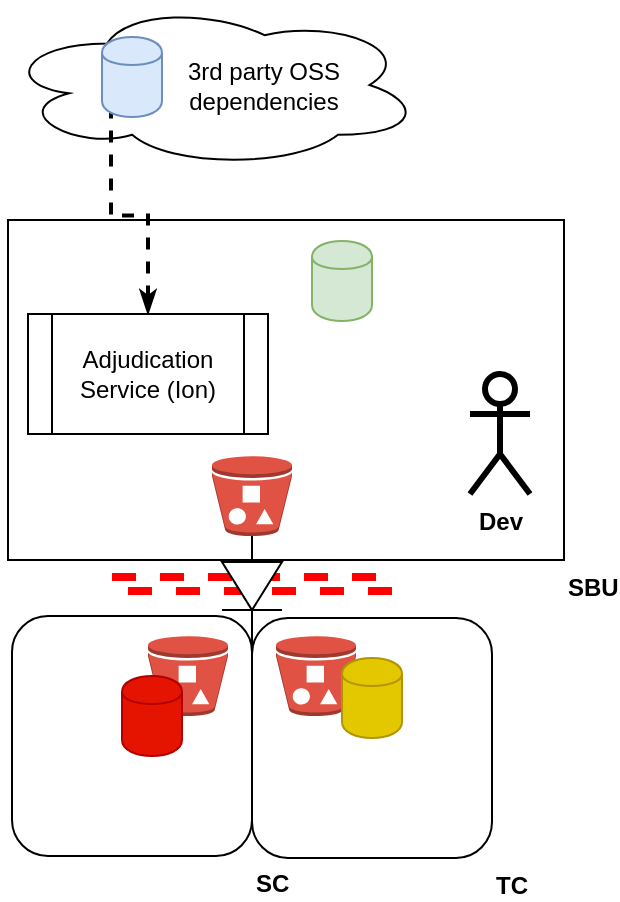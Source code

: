 <mxfile version="10.6.7" type="github"><diagram id="he_JCpT1fk1-X57L8b9t" name="Page-1"><mxGraphModel dx="679" dy="710" grid="1" gridSize="10" guides="1" tooltips="1" connect="1" arrows="1" fold="1" page="1" pageScale="1" pageWidth="850" pageHeight="1100" math="0" shadow="0"><root><mxCell id="0"/><mxCell id="1" parent="0"/><mxCell id="P-m3cbdZnFhjo_BpxQi2-11" value="SBU" style="rounded=0;whiteSpace=wrap;html=1;fillColor=none;horizontal=1;labelPosition=right;verticalLabelPosition=bottom;align=left;verticalAlign=top;fontStyle=1" vertex="1" parent="1"><mxGeometry x="113" y="257" width="278" height="170" as="geometry"/></mxCell><mxCell id="P-m3cbdZnFhjo_BpxQi2-18" value="" style="shape=image;html=1;verticalAlign=top;verticalLabelPosition=bottom;labelBackgroundColor=#ffffff;imageAspect=0;aspect=fixed;image=https://cdn2.iconfinder.com/data/icons/atrous/512/command_line_prompt_shell-128.png;fillColor=none;direction=south;rotation=-90;" vertex="1" parent="1"><mxGeometry x="307" y="347" width="48" height="48" as="geometry"/></mxCell><mxCell id="P-m3cbdZnFhjo_BpxQi2-22" value="SC" style="rounded=1;whiteSpace=wrap;html=1;fillColor=none;labelPosition=right;verticalLabelPosition=bottom;align=left;verticalAlign=top;fontStyle=1" vertex="1" parent="1"><mxGeometry x="115" y="455" width="120" height="120" as="geometry"/></mxCell><mxCell id="P-m3cbdZnFhjo_BpxQi2-26" value="&lt;div style=&quot;text-align: right&quot;&gt;TC&lt;/div&gt;" style="rounded=1;whiteSpace=wrap;html=1;fillColor=none;labelPosition=right;verticalLabelPosition=bottom;align=left;verticalAlign=top;fontStyle=1" vertex="1" parent="1"><mxGeometry x="235" y="456" width="120" height="120" as="geometry"/></mxCell><mxCell id="P-m3cbdZnFhjo_BpxQi2-7" value="" style="shape=link;html=1;fillColor=#a20025;strokeColor=#FF0000;strokeWidth=4;dashed=1;" edge="1" parent="1"><mxGeometry width="50" height="50" relative="1" as="geometry"><mxPoint x="165" y="439" as="sourcePoint"/><mxPoint x="305" y="439" as="targetPoint"/><Array as="points"><mxPoint x="235" y="439"/></Array></mxGeometry></mxCell><mxCell id="P-m3cbdZnFhjo_BpxQi2-5" value="" style="pointerEvents=1;fillColor=#000000;verticalLabelPosition=bottom;shadow=0;dashed=0;align=center;fillColor=#ffffff;html=1;verticalAlign=top;strokeWidth=1;shape=mxgraph.electrical.diodes.diode;rotation=90;" vertex="1" parent="1"><mxGeometry x="205" y="425" width="60" height="30" as="geometry"/></mxCell><mxCell id="P-m3cbdZnFhjo_BpxQi2-1" value="" style="ellipse;shape=cloud;whiteSpace=wrap;html=1;" vertex="1" parent="1"><mxGeometry x="110" y="148" width="210" height="83" as="geometry"/></mxCell><mxCell id="P-m3cbdZnFhjo_BpxQi2-4" value="" style="outlineConnect=0;dashed=0;verticalLabelPosition=bottom;verticalAlign=top;align=center;html=1;shape=mxgraph.aws3.bucket_with_objects;fillColor=#E05243;gradientColor=none;" vertex="1" parent="1"><mxGeometry x="215" y="375" width="40" height="40" as="geometry"/></mxCell><mxCell id="P-m3cbdZnFhjo_BpxQi2-6" value="" style="outlineConnect=0;dashed=0;verticalLabelPosition=bottom;verticalAlign=top;align=center;html=1;shape=mxgraph.aws3.bucket_with_objects;fillColor=#E05243;gradientColor=none;" vertex="1" parent="1"><mxGeometry x="183" y="465" width="40" height="40" as="geometry"/></mxCell><mxCell id="P-m3cbdZnFhjo_BpxQi2-37" style="edgeStyle=orthogonalEdgeStyle;rounded=0;orthogonalLoop=1;jettySize=auto;html=1;entryX=0.15;entryY=0.95;entryDx=0;entryDy=0;entryPerimeter=0;dashed=1;startArrow=classicThin;startFill=1;endArrow=none;endFill=0;strokeColor=#000000;strokeWidth=2;" edge="1" parent="1" source="P-m3cbdZnFhjo_BpxQi2-8" target="P-m3cbdZnFhjo_BpxQi2-36"><mxGeometry relative="1" as="geometry"/></mxCell><mxCell id="P-m3cbdZnFhjo_BpxQi2-8" value="Adjudication Service (Ion)" style="shape=process;whiteSpace=wrap;html=1;backgroundOutline=1;" vertex="1" parent="1"><mxGeometry x="123" y="304" width="120" height="60" as="geometry"/></mxCell><mxCell id="P-m3cbdZnFhjo_BpxQi2-19" value="" style="outlineConnect=0;dashed=0;verticalLabelPosition=bottom;verticalAlign=top;align=center;html=1;shape=mxgraph.aws3.bucket_with_objects;fillColor=#E05243;gradientColor=none;" vertex="1" parent="1"><mxGeometry x="247" y="465" width="40" height="40" as="geometry"/></mxCell><mxCell id="P-m3cbdZnFhjo_BpxQi2-13" value="Dev&lt;br&gt;" style="shape=umlActor;verticalLabelPosition=bottom;labelBackgroundColor=#ffffff;verticalAlign=top;html=1;outlineConnect=0;strokeWidth=3;fontStyle=1" vertex="1" parent="1"><mxGeometry x="344" y="334" width="30" height="60" as="geometry"/></mxCell><mxCell id="P-m3cbdZnFhjo_BpxQi2-36" value="" style="shape=cylinder;whiteSpace=wrap;html=1;boundedLbl=1;backgroundOutline=1;fillColor=#dae8fc;strokeColor=#6c8ebf;" vertex="1" parent="1"><mxGeometry x="160" y="165.5" width="30" height="40" as="geometry"/></mxCell><mxCell id="P-m3cbdZnFhjo_BpxQi2-39" value="3rd party OSS dependencies" style="text;html=1;strokeColor=none;fillColor=none;align=center;verticalAlign=middle;whiteSpace=wrap;rounded=0;" vertex="1" parent="1"><mxGeometry x="191" y="179.5" width="100" height="20" as="geometry"/></mxCell><mxCell id="P-m3cbdZnFhjo_BpxQi2-40" value="" style="shape=cylinder;whiteSpace=wrap;html=1;boundedLbl=1;backgroundOutline=1;fillColor=#e51400;strokeColor=#B20000;fontColor=#ffffff;" vertex="1" parent="1"><mxGeometry x="170" y="485" width="30" height="40" as="geometry"/></mxCell><mxCell id="P-m3cbdZnFhjo_BpxQi2-41" value="" style="shape=cylinder;whiteSpace=wrap;html=1;boundedLbl=1;backgroundOutline=1;fillColor=#e3c800;strokeColor=#B09500;fontColor=#ffffff;" vertex="1" parent="1"><mxGeometry x="280" y="476" width="30" height="40" as="geometry"/></mxCell><mxCell id="Ma13fL0P6aowLb3qHOKL-2" value="" style="shape=cylinder;whiteSpace=wrap;html=1;boundedLbl=1;backgroundOutline=1;fillColor=#d5e8d4;strokeColor=#82b366;" parent="1" vertex="1"><mxGeometry x="265" y="267.5" width="30" height="40" as="geometry"/></mxCell></root></mxGraphModel></diagram></mxfile>